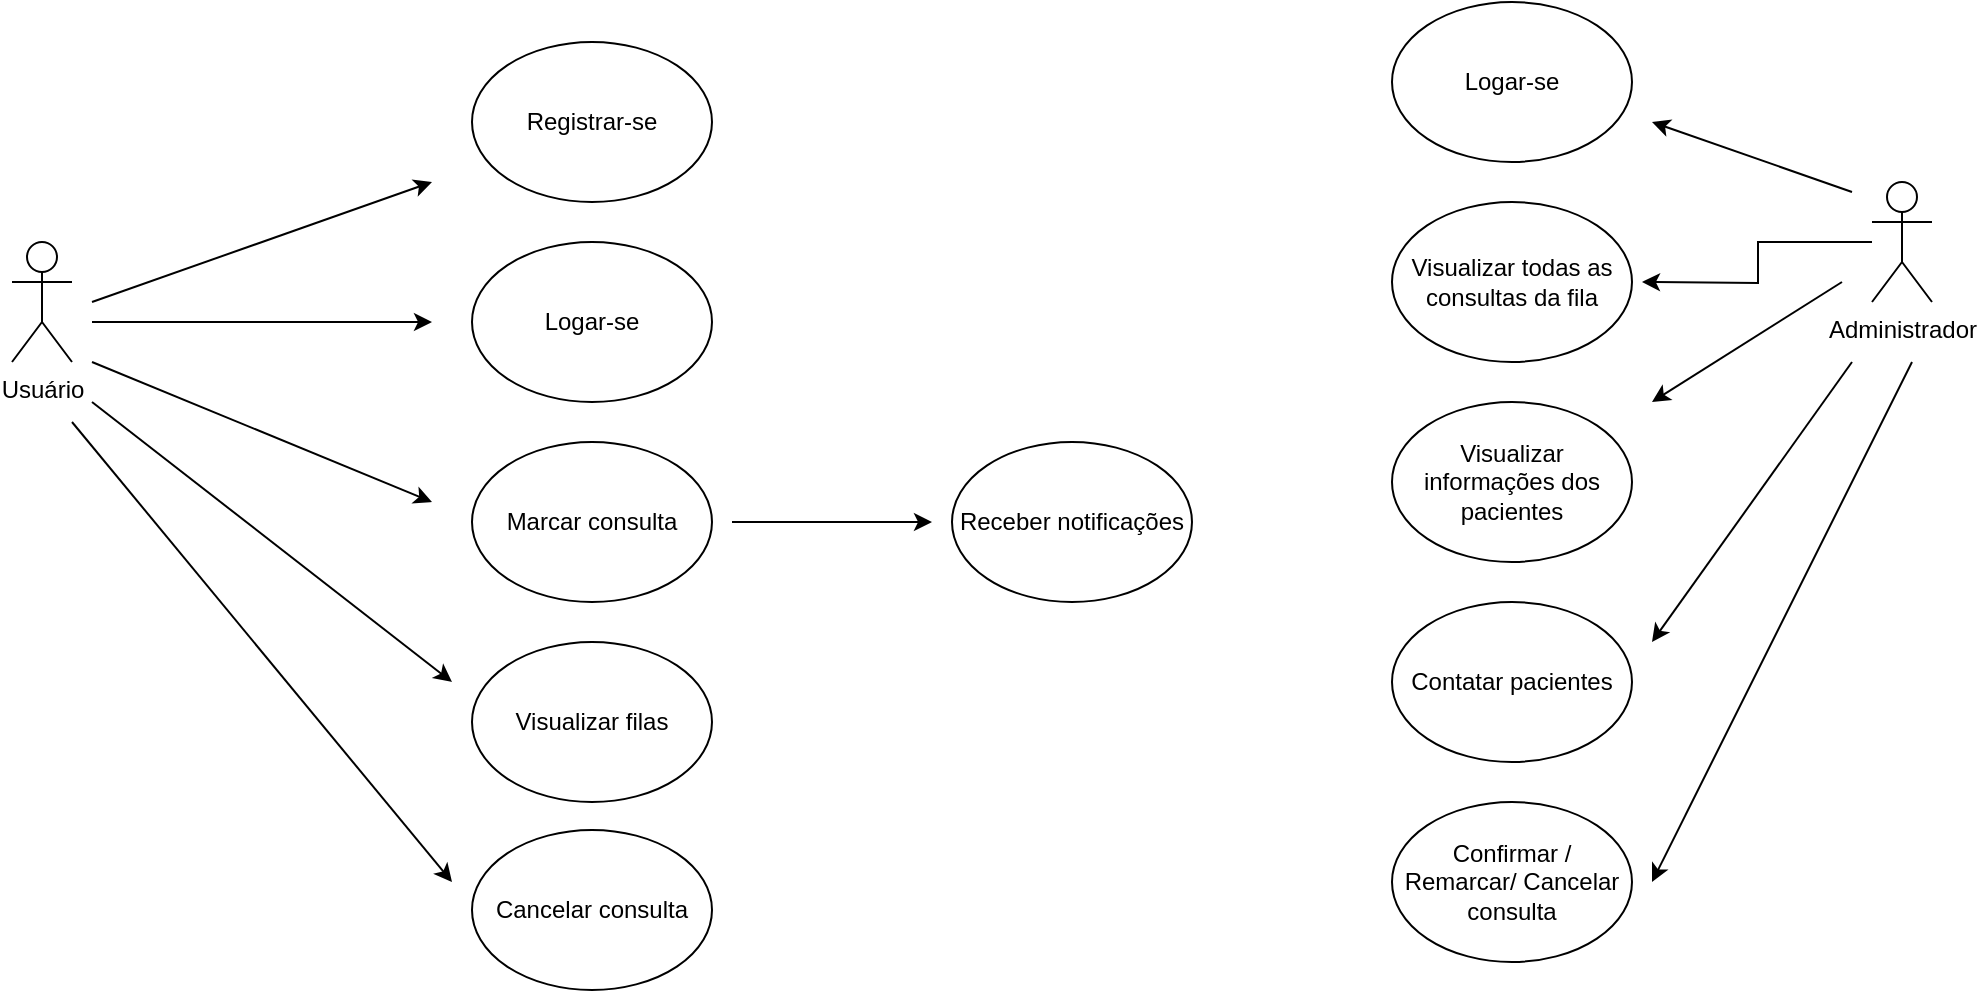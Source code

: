 <mxfile version="24.9.0">
  <diagram name="Página-1" id="2886ODnrY1nnN0WHtiQa">
    <mxGraphModel dx="1434" dy="746" grid="1" gridSize="10" guides="1" tooltips="1" connect="1" arrows="1" fold="1" page="1" pageScale="1" pageWidth="583" pageHeight="827" math="0" shadow="0">
      <root>
        <mxCell id="0" />
        <mxCell id="1" parent="0" />
        <mxCell id="ptGOxV423uIVroZ45Yt1-1" value="Usuário" style="shape=umlActor;verticalLabelPosition=bottom;verticalAlign=top;html=1;outlineConnect=0;" parent="1" vertex="1">
          <mxGeometry x="40" y="120" width="30" height="60" as="geometry" />
        </mxCell>
        <mxCell id="ptGOxV423uIVroZ45Yt1-5" value="Registrar-se" style="ellipse;whiteSpace=wrap;html=1;" parent="1" vertex="1">
          <mxGeometry x="270" y="20" width="120" height="80" as="geometry" />
        </mxCell>
        <mxCell id="eb0-nPNT9JT1s3cKVsc_-2" style="edgeStyle=orthogonalEdgeStyle;rounded=0;orthogonalLoop=1;jettySize=auto;html=1;" parent="1" source="ptGOxV423uIVroZ45Yt1-6" edge="1">
          <mxGeometry relative="1" as="geometry">
            <mxPoint x="855" y="140" as="targetPoint" />
          </mxGeometry>
        </mxCell>
        <mxCell id="ptGOxV423uIVroZ45Yt1-6" value="Administrador" style="shape=umlActor;verticalLabelPosition=bottom;verticalAlign=top;html=1;outlineConnect=0;" parent="1" vertex="1">
          <mxGeometry x="970" y="90" width="30" height="60" as="geometry" />
        </mxCell>
        <mxCell id="ptGOxV423uIVroZ45Yt1-12" value="Logar-se" style="ellipse;whiteSpace=wrap;html=1;" parent="1" vertex="1">
          <mxGeometry x="270" y="120" width="120" height="80" as="geometry" />
        </mxCell>
        <mxCell id="ptGOxV423uIVroZ45Yt1-17" value="Marcar consulta" style="ellipse;whiteSpace=wrap;html=1;" parent="1" vertex="1">
          <mxGeometry x="270" y="220" width="120" height="80" as="geometry" />
        </mxCell>
        <mxCell id="eb0-nPNT9JT1s3cKVsc_-3" value="Visualizar todas as consultas da fila" style="ellipse;whiteSpace=wrap;html=1;" parent="1" vertex="1">
          <mxGeometry x="730" y="100" width="120" height="80" as="geometry" />
        </mxCell>
        <mxCell id="eb0-nPNT9JT1s3cKVsc_-9" value="" style="endArrow=classic;html=1;rounded=0;" parent="1" edge="1">
          <mxGeometry width="50" height="50" relative="1" as="geometry">
            <mxPoint x="80" y="150" as="sourcePoint" />
            <mxPoint x="250" y="90" as="targetPoint" />
          </mxGeometry>
        </mxCell>
        <mxCell id="eb0-nPNT9JT1s3cKVsc_-12" value="" style="endArrow=classic;html=1;rounded=0;" parent="1" edge="1">
          <mxGeometry width="50" height="50" relative="1" as="geometry">
            <mxPoint x="80" y="160" as="sourcePoint" />
            <mxPoint x="250" y="160" as="targetPoint" />
          </mxGeometry>
        </mxCell>
        <mxCell id="eb0-nPNT9JT1s3cKVsc_-13" value="" style="endArrow=classic;html=1;rounded=0;" parent="1" edge="1">
          <mxGeometry width="50" height="50" relative="1" as="geometry">
            <mxPoint x="80" y="180" as="sourcePoint" />
            <mxPoint x="250" y="250" as="targetPoint" />
          </mxGeometry>
        </mxCell>
        <mxCell id="eb0-nPNT9JT1s3cKVsc_-14" value="" style="endArrow=classic;html=1;rounded=0;" parent="1" edge="1">
          <mxGeometry width="50" height="50" relative="1" as="geometry">
            <mxPoint x="80" y="200" as="sourcePoint" />
            <mxPoint x="260" y="340" as="targetPoint" />
          </mxGeometry>
        </mxCell>
        <mxCell id="eb0-nPNT9JT1s3cKVsc_-15" value="Visualizar filas" style="ellipse;whiteSpace=wrap;html=1;" parent="1" vertex="1">
          <mxGeometry x="270" y="320" width="120" height="80" as="geometry" />
        </mxCell>
        <mxCell id="eb0-nPNT9JT1s3cKVsc_-16" value="" style="endArrow=classic;html=1;rounded=0;" parent="1" edge="1">
          <mxGeometry width="50" height="50" relative="1" as="geometry">
            <mxPoint x="955" y="140" as="sourcePoint" />
            <mxPoint x="860" y="200" as="targetPoint" />
          </mxGeometry>
        </mxCell>
        <mxCell id="eb0-nPNT9JT1s3cKVsc_-17" value="Visualizar informações dos pacientes" style="ellipse;whiteSpace=wrap;html=1;" parent="1" vertex="1">
          <mxGeometry x="730" y="200" width="120" height="80" as="geometry" />
        </mxCell>
        <mxCell id="eb0-nPNT9JT1s3cKVsc_-19" value="" style="endArrow=classic;html=1;rounded=0;" parent="1" edge="1">
          <mxGeometry width="50" height="50" relative="1" as="geometry">
            <mxPoint x="70" y="210" as="sourcePoint" />
            <mxPoint x="260" y="440" as="targetPoint" />
          </mxGeometry>
        </mxCell>
        <mxCell id="eb0-nPNT9JT1s3cKVsc_-20" value="Cancelar consulta" style="ellipse;whiteSpace=wrap;html=1;" parent="1" vertex="1">
          <mxGeometry x="270" y="414" width="120" height="80" as="geometry" />
        </mxCell>
        <mxCell id="eb0-nPNT9JT1s3cKVsc_-21" value="" style="endArrow=classic;html=1;rounded=0;" parent="1" edge="1">
          <mxGeometry width="50" height="50" relative="1" as="geometry">
            <mxPoint x="400" y="260" as="sourcePoint" />
            <mxPoint x="500" y="260" as="targetPoint" />
          </mxGeometry>
        </mxCell>
        <mxCell id="eb0-nPNT9JT1s3cKVsc_-22" value="Receber notificações" style="ellipse;whiteSpace=wrap;html=1;" parent="1" vertex="1">
          <mxGeometry x="510" y="220" width="120" height="80" as="geometry" />
        </mxCell>
        <mxCell id="eb0-nPNT9JT1s3cKVsc_-23" value="" style="endArrow=classic;html=1;rounded=0;" parent="1" edge="1">
          <mxGeometry width="50" height="50" relative="1" as="geometry">
            <mxPoint x="960" y="95" as="sourcePoint" />
            <mxPoint x="860" y="60" as="targetPoint" />
          </mxGeometry>
        </mxCell>
        <mxCell id="eb0-nPNT9JT1s3cKVsc_-24" value="Logar-se" style="ellipse;whiteSpace=wrap;html=1;" parent="1" vertex="1">
          <mxGeometry x="730" width="120" height="80" as="geometry" />
        </mxCell>
        <mxCell id="eb0-nPNT9JT1s3cKVsc_-25" value="" style="endArrow=classic;html=1;rounded=0;" parent="1" edge="1">
          <mxGeometry width="50" height="50" relative="1" as="geometry">
            <mxPoint x="960" y="180" as="sourcePoint" />
            <mxPoint x="860" y="320" as="targetPoint" />
          </mxGeometry>
        </mxCell>
        <mxCell id="eb0-nPNT9JT1s3cKVsc_-26" value="Contatar pacientes" style="ellipse;whiteSpace=wrap;html=1;" parent="1" vertex="1">
          <mxGeometry x="730" y="300" width="120" height="80" as="geometry" />
        </mxCell>
        <mxCell id="eb0-nPNT9JT1s3cKVsc_-33" value="Confirmar / Remarcar/ Cancelar consulta" style="ellipse;whiteSpace=wrap;html=1;" parent="1" vertex="1">
          <mxGeometry x="730" y="400" width="120" height="80" as="geometry" />
        </mxCell>
        <mxCell id="eb0-nPNT9JT1s3cKVsc_-34" value="" style="endArrow=classic;html=1;rounded=0;" parent="1" edge="1">
          <mxGeometry width="50" height="50" relative="1" as="geometry">
            <mxPoint x="990" y="180" as="sourcePoint" />
            <mxPoint x="860" y="440" as="targetPoint" />
          </mxGeometry>
        </mxCell>
      </root>
    </mxGraphModel>
  </diagram>
</mxfile>
